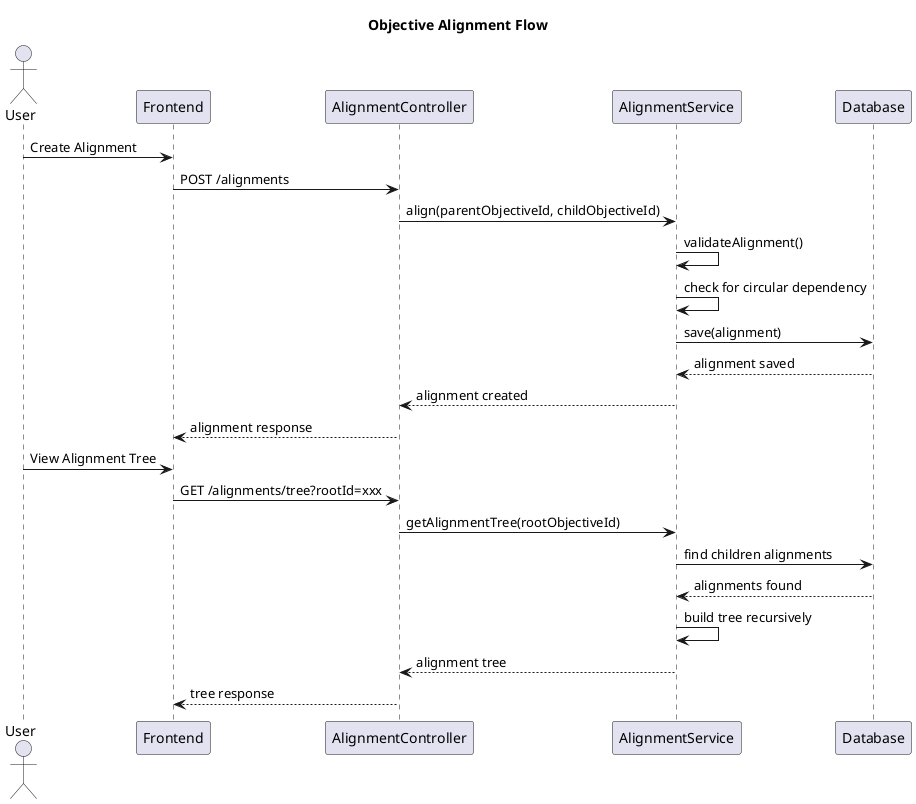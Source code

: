 @startuml Alignment_Flow
title Objective Alignment Flow

actor User
participant Frontend
participant "AlignmentController" as AC
participant "AlignmentService" as AS
participant Database

User -> Frontend: Create Alignment
Frontend -> AC: POST /alignments
AC -> AS: align(parentObjectiveId, childObjectiveId)
AS -> AS: validateAlignment()
AS -> AS: check for circular dependency
AS -> Database: save(alignment)
Database --> AS: alignment saved
AS --> AC: alignment created
AC --> Frontend: alignment response

User -> Frontend: View Alignment Tree
Frontend -> AC: GET /alignments/tree?rootId=xxx
AC -> AS: getAlignmentTree(rootObjectiveId)
AS -> Database: find children alignments
Database --> AS: alignments found
AS -> AS: build tree recursively
AS --> AC: alignment tree
AC --> Frontend: tree response

@enduml


